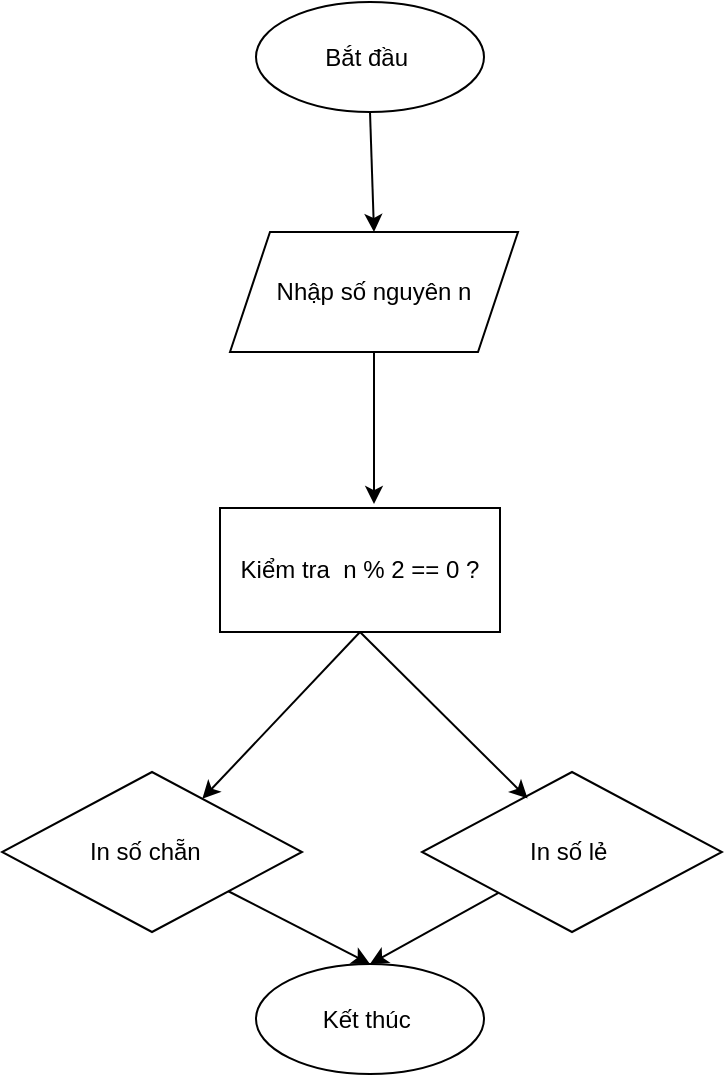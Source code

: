 <mxfile version="24.8.6">
  <diagram name="Trang-1" id="sg-L2C32j4_97fo_Z1_r">
    <mxGraphModel grid="0" page="1" gridSize="10" guides="1" tooltips="1" connect="1" arrows="1" fold="1" pageScale="1" pageWidth="827" pageHeight="1169" math="0" shadow="0">
      <root>
        <mxCell id="0" />
        <mxCell id="1" parent="0" />
        <mxCell id="lGmgEwFeBaMZa7N9zkFr-1" value="Bắt đầu&amp;nbsp;" style="ellipse;whiteSpace=wrap;html=1;" vertex="1" parent="1">
          <mxGeometry x="331" y="291" width="114" height="55" as="geometry" />
        </mxCell>
        <mxCell id="lGmgEwFeBaMZa7N9zkFr-2" value="Nhập số nguyên n" style="shape=parallelogram;perimeter=parallelogramPerimeter;whiteSpace=wrap;html=1;fixedSize=1;" vertex="1" parent="1">
          <mxGeometry x="318" y="406" width="144" height="60" as="geometry" />
        </mxCell>
        <mxCell id="lGmgEwFeBaMZa7N9zkFr-3" value="Kiểm tra&amp;nbsp; n % 2 == 0 ?" style="rounded=0;whiteSpace=wrap;html=1;" vertex="1" parent="1">
          <mxGeometry x="313" y="544" width="140" height="62" as="geometry" />
        </mxCell>
        <mxCell id="lGmgEwFeBaMZa7N9zkFr-4" value="In số chẵn&amp;nbsp;&amp;nbsp;" style="rhombus;whiteSpace=wrap;html=1;" vertex="1" parent="1">
          <mxGeometry x="204" y="676" width="150" height="80" as="geometry" />
        </mxCell>
        <mxCell id="lGmgEwFeBaMZa7N9zkFr-5" value="In số lẻ&amp;nbsp;" style="rhombus;whiteSpace=wrap;html=1;" vertex="1" parent="1">
          <mxGeometry x="414" y="676" width="150" height="80" as="geometry" />
        </mxCell>
        <mxCell id="lGmgEwFeBaMZa7N9zkFr-6" value="Kết thúc&amp;nbsp;" style="ellipse;whiteSpace=wrap;html=1;" vertex="1" parent="1">
          <mxGeometry x="331" y="772" width="114" height="55" as="geometry" />
        </mxCell>
        <mxCell id="lGmgEwFeBaMZa7N9zkFr-7" value="" style="endArrow=classic;html=1;rounded=0;entryX=0.5;entryY=0;entryDx=0;entryDy=0;" edge="1" parent="1" source="lGmgEwFeBaMZa7N9zkFr-4" target="lGmgEwFeBaMZa7N9zkFr-6">
          <mxGeometry width="50" height="50" relative="1" as="geometry">
            <mxPoint x="386" y="831" as="sourcePoint" />
            <mxPoint x="436" y="781" as="targetPoint" />
          </mxGeometry>
        </mxCell>
        <mxCell id="lGmgEwFeBaMZa7N9zkFr-8" value="" style="endArrow=classic;html=1;rounded=0;entryX=0.5;entryY=0;entryDx=0;entryDy=0;" edge="1" parent="1" source="lGmgEwFeBaMZa7N9zkFr-5" target="lGmgEwFeBaMZa7N9zkFr-6">
          <mxGeometry width="50" height="50" relative="1" as="geometry">
            <mxPoint x="327" y="746" as="sourcePoint" />
            <mxPoint x="398" y="782" as="targetPoint" />
          </mxGeometry>
        </mxCell>
        <mxCell id="lGmgEwFeBaMZa7N9zkFr-9" value="" style="endArrow=classic;html=1;rounded=0;entryX=0.352;entryY=0.165;entryDx=0;entryDy=0;entryPerimeter=0;exitX=0.5;exitY=1;exitDx=0;exitDy=0;" edge="1" parent="1" source="lGmgEwFeBaMZa7N9zkFr-3" target="lGmgEwFeBaMZa7N9zkFr-5">
          <mxGeometry width="50" height="50" relative="1" as="geometry">
            <mxPoint x="386" y="614" as="sourcePoint" />
            <mxPoint x="469.65" y="699.4" as="targetPoint" />
            <Array as="points" />
          </mxGeometry>
        </mxCell>
        <mxCell id="lGmgEwFeBaMZa7N9zkFr-11" value="" style="endArrow=classic;html=1;rounded=0;exitX=0.5;exitY=1;exitDx=0;exitDy=0;" edge="1" parent="1" source="lGmgEwFeBaMZa7N9zkFr-3" target="lGmgEwFeBaMZa7N9zkFr-4">
          <mxGeometry width="50" height="50" relative="1" as="geometry">
            <mxPoint x="378" y="612" as="sourcePoint" />
            <mxPoint x="462" y="706" as="targetPoint" />
            <Array as="points" />
          </mxGeometry>
        </mxCell>
        <mxCell id="lGmgEwFeBaMZa7N9zkFr-15" value="" style="endArrow=classic;html=1;rounded=0;exitX=0.5;exitY=1;exitDx=0;exitDy=0;entryX=0.55;entryY=-0.032;entryDx=0;entryDy=0;entryPerimeter=0;" edge="1" parent="1" source="lGmgEwFeBaMZa7N9zkFr-2" target="lGmgEwFeBaMZa7N9zkFr-3">
          <mxGeometry width="50" height="50" relative="1" as="geometry">
            <mxPoint x="386" y="564" as="sourcePoint" />
            <mxPoint x="436" y="514" as="targetPoint" />
          </mxGeometry>
        </mxCell>
        <mxCell id="lGmgEwFeBaMZa7N9zkFr-16" value="" style="endArrow=classic;html=1;rounded=0;exitX=0.5;exitY=1;exitDx=0;exitDy=0;entryX=0.5;entryY=0;entryDx=0;entryDy=0;" edge="1" parent="1" source="lGmgEwFeBaMZa7N9zkFr-1" target="lGmgEwFeBaMZa7N9zkFr-2">
          <mxGeometry width="50" height="50" relative="1" as="geometry">
            <mxPoint x="386" y="564" as="sourcePoint" />
            <mxPoint x="436" y="514" as="targetPoint" />
          </mxGeometry>
        </mxCell>
      </root>
    </mxGraphModel>
  </diagram>
</mxfile>
